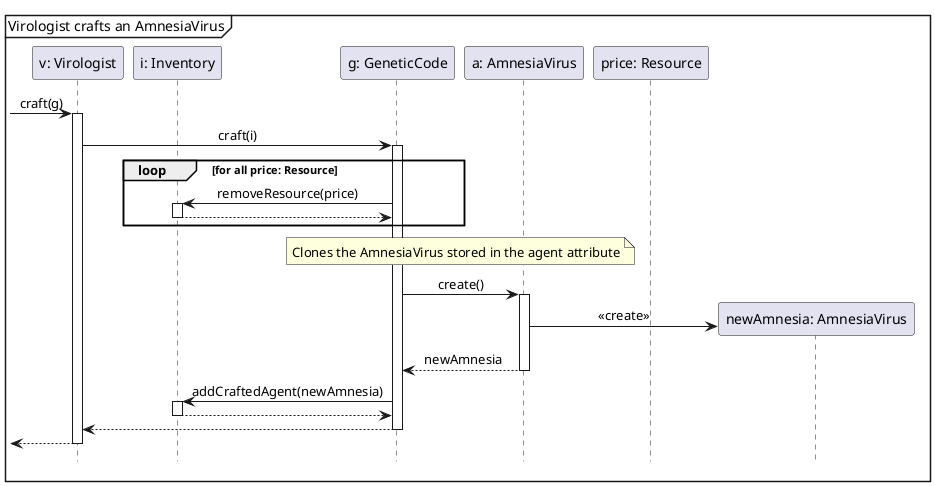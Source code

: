 @startuml
'https://plantuml.com/sequence-diagram

hide footbox
skinparam sequenceMessageAlign center

mainframe  Virologist crafts an AmnesiaVirus

participant "v: Virologist" as v
participant "i: Inventory" as i
participant "g: GeneticCode" as g
participant "a: AmnesiaVirus" as a1
participant "price: Resource"
participant "newAmnesia: AmnesiaVirus" as a2


 -> v ++ : craft(g)
        v -> g ++ : craft(i)
            loop for all price: Resource
                g -> i ++ : removeResource(price)
                return
            end
            note over g, a1 : Clones the AmnesiaVirus stored in the agent attribute
            g -> a1 ++ : create()
                a1 -> a2 ** : <<create>>
            return newAmnesia
            g -> i ++ : addCraftedAgent(newAmnesia)
            return
        return
return

@enduml